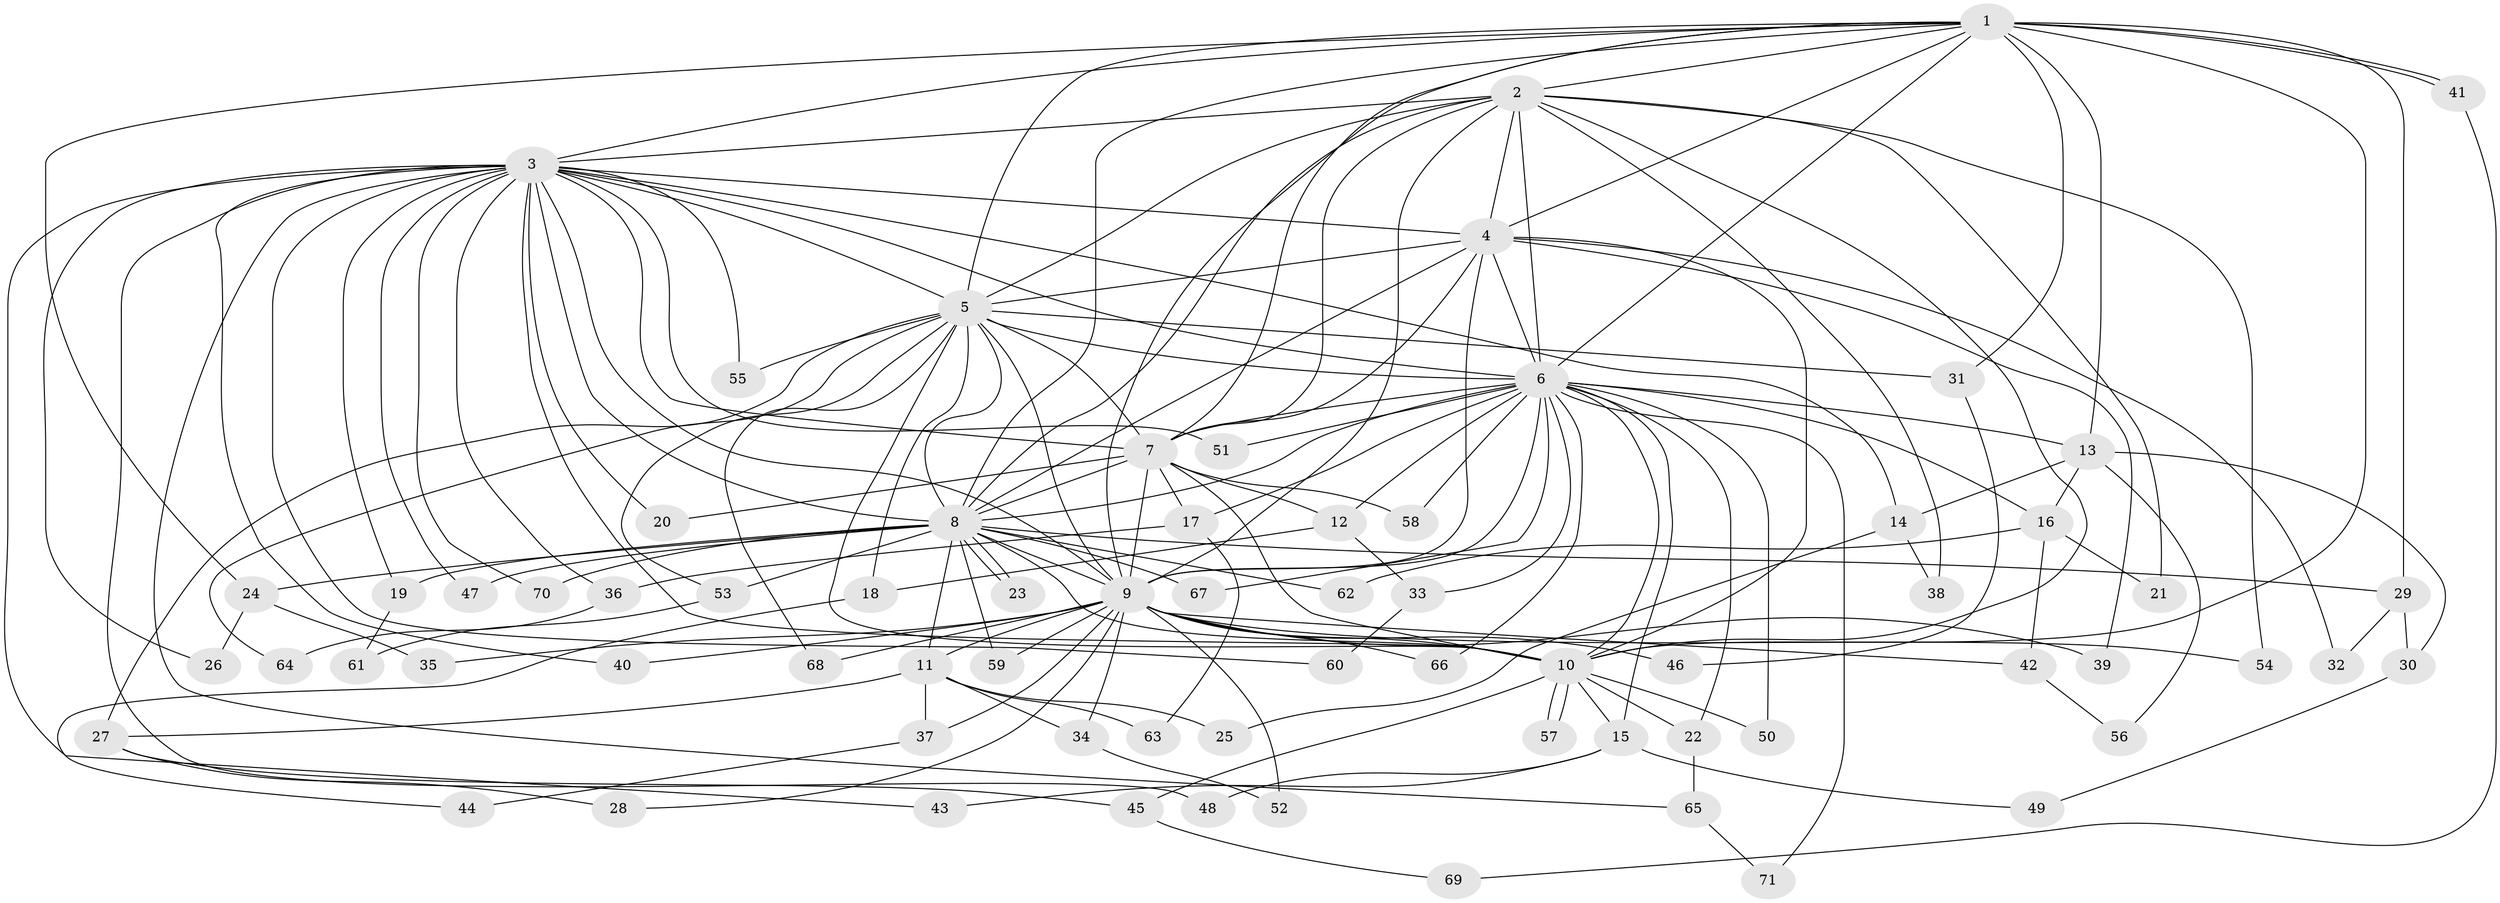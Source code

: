 // coarse degree distribution, {8: 0.023809523809523808, 12: 0.023809523809523808, 16: 0.023809523809523808, 4: 0.07142857142857142, 3: 0.09523809523809523, 2: 0.5476190476190477, 1: 0.16666666666666666, 30: 0.023809523809523808, 9: 0.023809523809523808}
// Generated by graph-tools (version 1.1) at 2025/48/03/04/25 21:48:49]
// undirected, 71 vertices, 167 edges
graph export_dot {
graph [start="1"]
  node [color=gray90,style=filled];
  1;
  2;
  3;
  4;
  5;
  6;
  7;
  8;
  9;
  10;
  11;
  12;
  13;
  14;
  15;
  16;
  17;
  18;
  19;
  20;
  21;
  22;
  23;
  24;
  25;
  26;
  27;
  28;
  29;
  30;
  31;
  32;
  33;
  34;
  35;
  36;
  37;
  38;
  39;
  40;
  41;
  42;
  43;
  44;
  45;
  46;
  47;
  48;
  49;
  50;
  51;
  52;
  53;
  54;
  55;
  56;
  57;
  58;
  59;
  60;
  61;
  62;
  63;
  64;
  65;
  66;
  67;
  68;
  69;
  70;
  71;
  1 -- 2;
  1 -- 3;
  1 -- 4;
  1 -- 5;
  1 -- 6;
  1 -- 7;
  1 -- 8;
  1 -- 9;
  1 -- 10;
  1 -- 13;
  1 -- 24;
  1 -- 29;
  1 -- 31;
  1 -- 41;
  1 -- 41;
  2 -- 3;
  2 -- 4;
  2 -- 5;
  2 -- 6;
  2 -- 7;
  2 -- 8;
  2 -- 9;
  2 -- 10;
  2 -- 21;
  2 -- 38;
  2 -- 54;
  3 -- 4;
  3 -- 5;
  3 -- 6;
  3 -- 7;
  3 -- 8;
  3 -- 9;
  3 -- 10;
  3 -- 14;
  3 -- 19;
  3 -- 20;
  3 -- 26;
  3 -- 36;
  3 -- 40;
  3 -- 43;
  3 -- 47;
  3 -- 48;
  3 -- 51;
  3 -- 55;
  3 -- 60;
  3 -- 65;
  3 -- 70;
  4 -- 5;
  4 -- 6;
  4 -- 7;
  4 -- 8;
  4 -- 9;
  4 -- 10;
  4 -- 32;
  4 -- 39;
  5 -- 6;
  5 -- 7;
  5 -- 8;
  5 -- 9;
  5 -- 10;
  5 -- 18;
  5 -- 27;
  5 -- 31;
  5 -- 53;
  5 -- 55;
  5 -- 64;
  5 -- 68;
  6 -- 7;
  6 -- 8;
  6 -- 9;
  6 -- 10;
  6 -- 12;
  6 -- 13;
  6 -- 15;
  6 -- 16;
  6 -- 17;
  6 -- 22;
  6 -- 33;
  6 -- 50;
  6 -- 51;
  6 -- 58;
  6 -- 66;
  6 -- 67;
  6 -- 71;
  7 -- 8;
  7 -- 9;
  7 -- 10;
  7 -- 12;
  7 -- 17;
  7 -- 20;
  7 -- 58;
  8 -- 9;
  8 -- 10;
  8 -- 11;
  8 -- 19;
  8 -- 23;
  8 -- 23;
  8 -- 24;
  8 -- 29;
  8 -- 47;
  8 -- 53;
  8 -- 59;
  8 -- 62;
  8 -- 67;
  8 -- 70;
  9 -- 10;
  9 -- 11;
  9 -- 28;
  9 -- 34;
  9 -- 35;
  9 -- 37;
  9 -- 39;
  9 -- 40;
  9 -- 42;
  9 -- 46;
  9 -- 52;
  9 -- 54;
  9 -- 59;
  9 -- 66;
  9 -- 68;
  10 -- 15;
  10 -- 22;
  10 -- 45;
  10 -- 50;
  10 -- 57;
  10 -- 57;
  11 -- 25;
  11 -- 27;
  11 -- 34;
  11 -- 37;
  11 -- 63;
  12 -- 18;
  12 -- 33;
  13 -- 14;
  13 -- 16;
  13 -- 30;
  13 -- 56;
  14 -- 25;
  14 -- 38;
  15 -- 43;
  15 -- 48;
  15 -- 49;
  16 -- 21;
  16 -- 42;
  16 -- 62;
  17 -- 36;
  17 -- 63;
  18 -- 44;
  19 -- 61;
  22 -- 65;
  24 -- 26;
  24 -- 35;
  27 -- 28;
  27 -- 45;
  29 -- 30;
  29 -- 32;
  30 -- 49;
  31 -- 46;
  33 -- 60;
  34 -- 52;
  36 -- 64;
  37 -- 44;
  41 -- 69;
  42 -- 56;
  45 -- 69;
  53 -- 61;
  65 -- 71;
}
